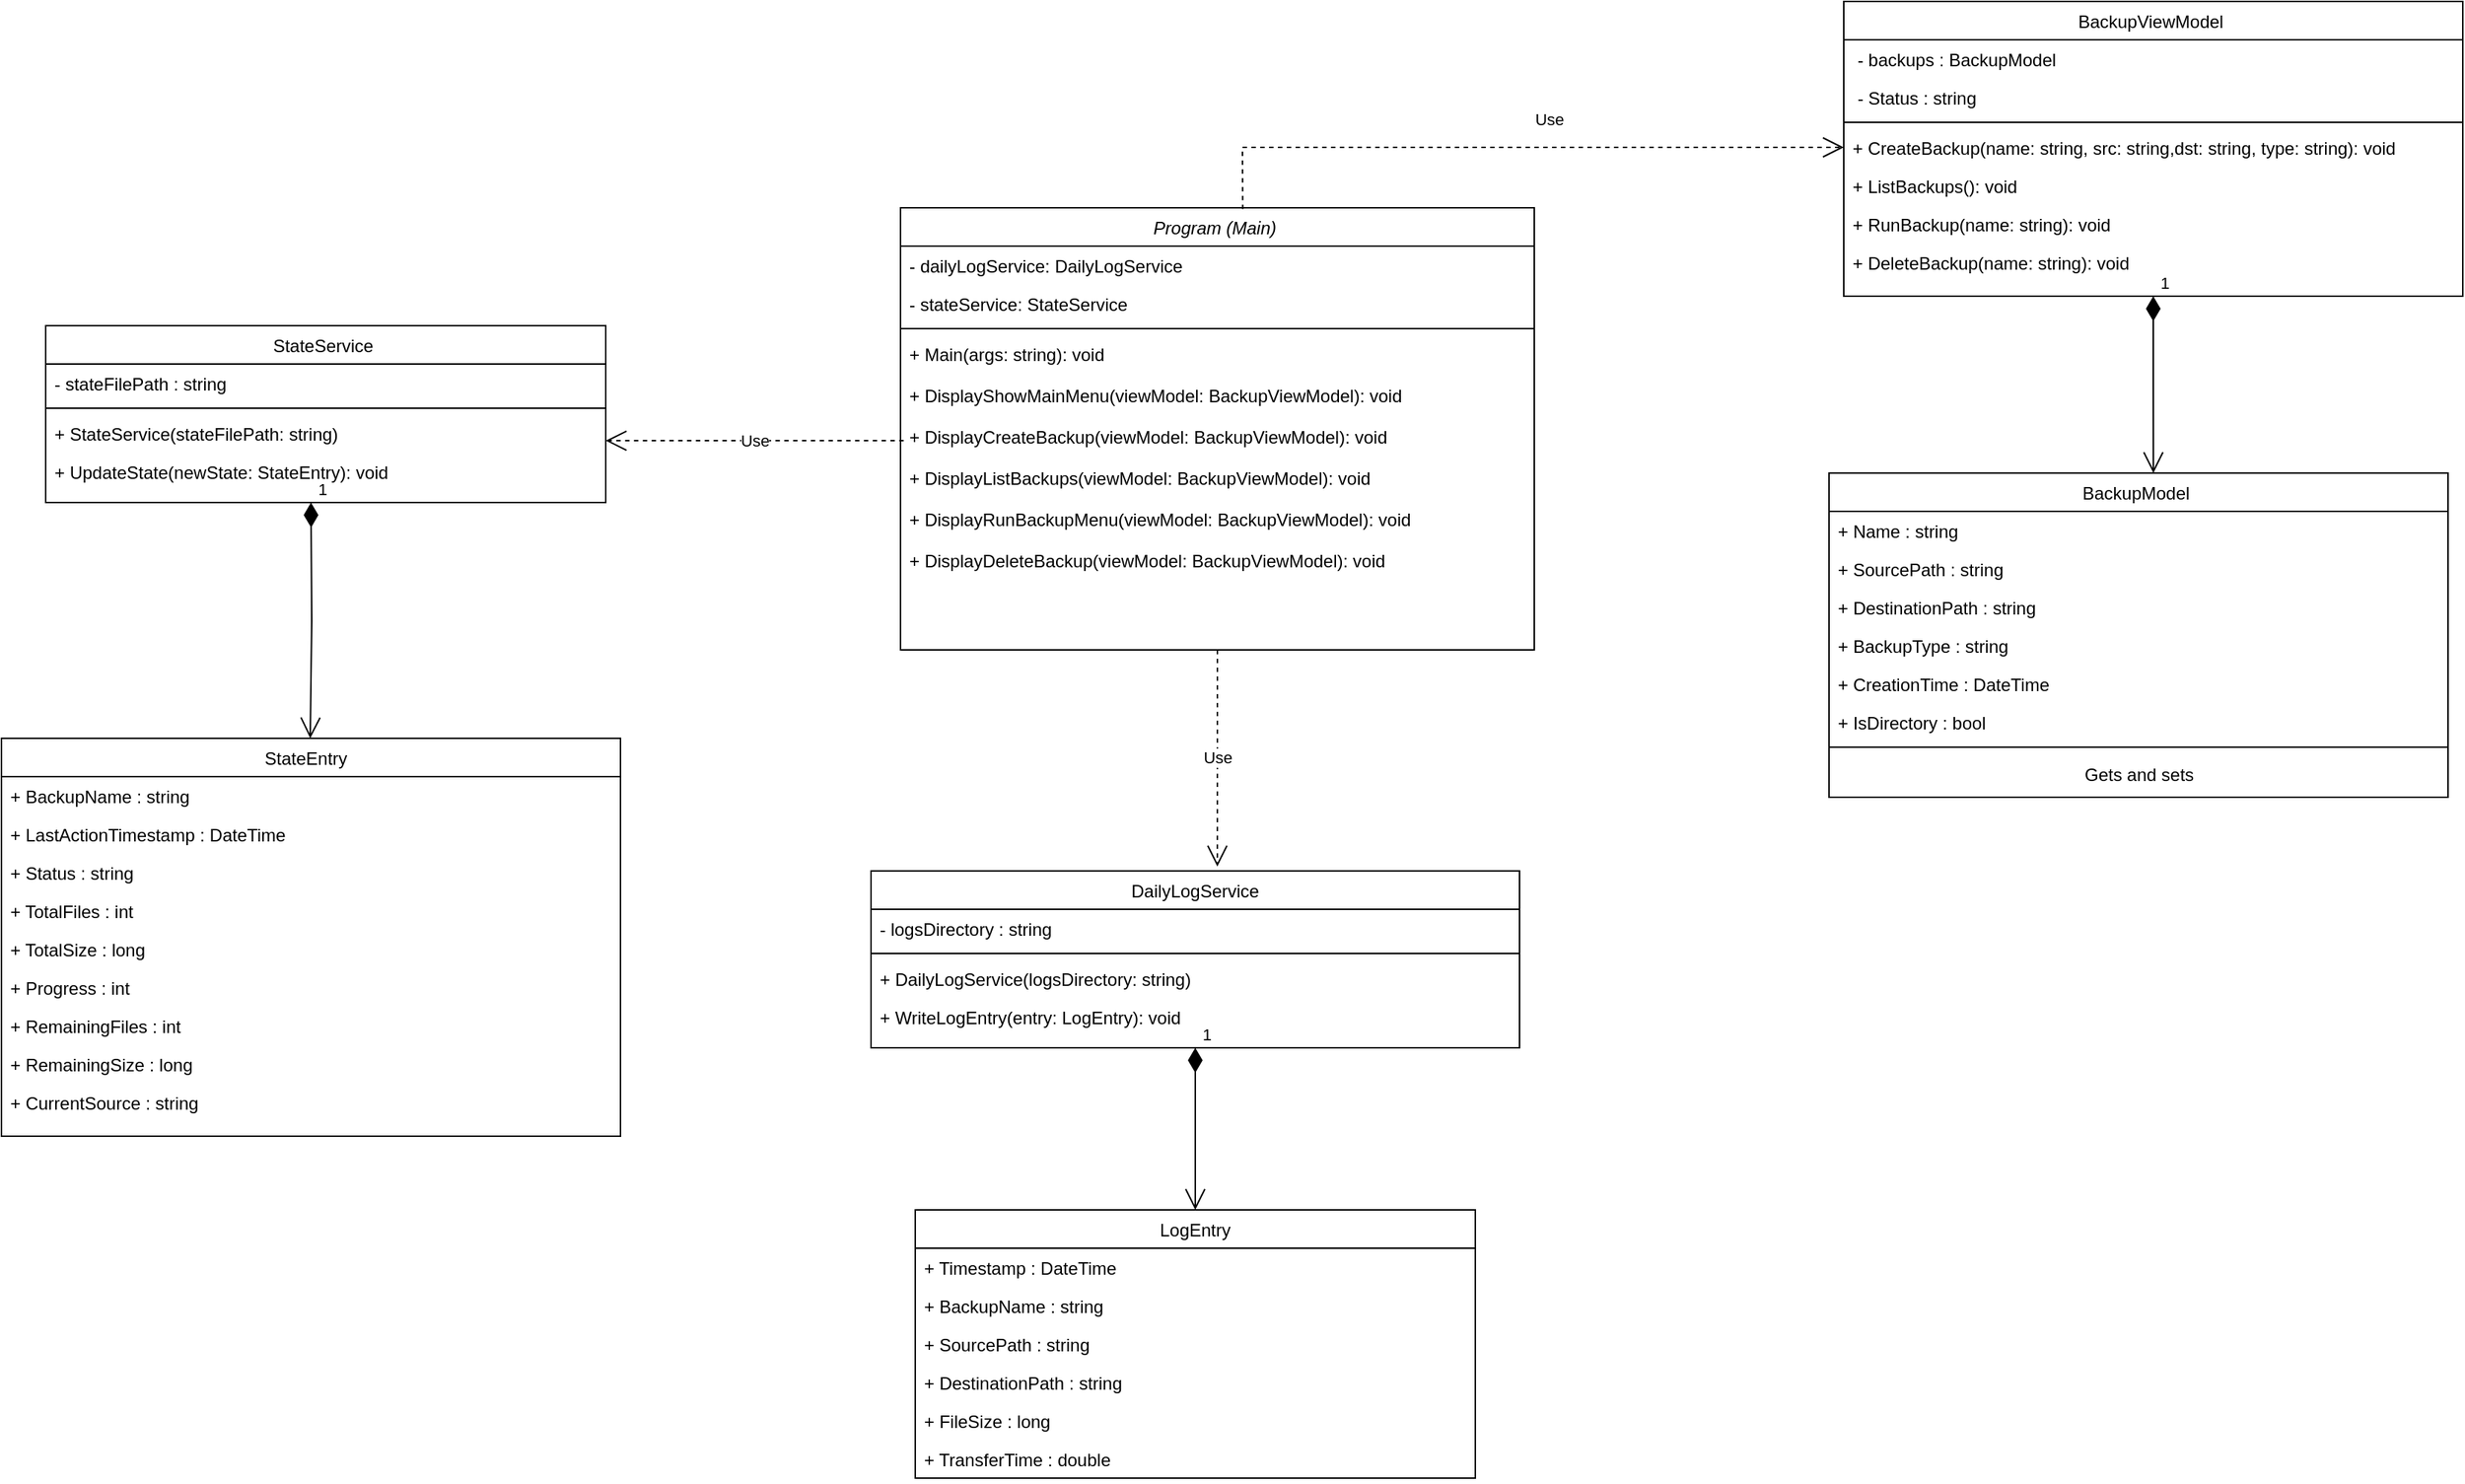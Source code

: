 <mxfile version="26.0.10">
  <diagram id="C5RBs43oDa-KdzZeNtuy" name="Page-1">
    <mxGraphModel dx="2022" dy="622" grid="1" gridSize="10" guides="1" tooltips="1" connect="1" arrows="1" fold="1" page="1" pageScale="1" pageWidth="827" pageHeight="1169" math="0" shadow="0">
      <root>
        <mxCell id="WIyWlLk6GJQsqaUBKTNV-0" />
        <mxCell id="WIyWlLk6GJQsqaUBKTNV-1" parent="WIyWlLk6GJQsqaUBKTNV-0" />
        <mxCell id="zkfFHV4jXpPFQw0GAbJ--0" value="Program (Main) " style="swimlane;fontStyle=2;align=center;verticalAlign=top;childLayout=stackLayout;horizontal=1;startSize=26;horizontalStack=0;resizeParent=1;resizeLast=0;collapsible=1;marginBottom=0;rounded=0;shadow=0;strokeWidth=1;" parent="WIyWlLk6GJQsqaUBKTNV-1" vertex="1">
          <mxGeometry x="-40" y="170" width="430" height="300" as="geometry">
            <mxRectangle x="230" y="140" width="160" height="26" as="alternateBounds" />
          </mxGeometry>
        </mxCell>
        <mxCell id="zkfFHV4jXpPFQw0GAbJ--1" value="- dailyLogService: DailyLogService " style="text;align=left;verticalAlign=top;spacingLeft=4;spacingRight=4;overflow=hidden;rotatable=0;points=[[0,0.5],[1,0.5]];portConstraint=eastwest;" parent="zkfFHV4jXpPFQw0GAbJ--0" vertex="1">
          <mxGeometry y="26" width="430" height="26" as="geometry" />
        </mxCell>
        <mxCell id="zkfFHV4jXpPFQw0GAbJ--2" value="- stateService: StateService " style="text;align=left;verticalAlign=top;spacingLeft=4;spacingRight=4;overflow=hidden;rotatable=0;points=[[0,0.5],[1,0.5]];portConstraint=eastwest;rounded=0;shadow=0;html=0;" parent="zkfFHV4jXpPFQw0GAbJ--0" vertex="1">
          <mxGeometry y="52" width="430" height="26" as="geometry" />
        </mxCell>
        <mxCell id="zkfFHV4jXpPFQw0GAbJ--4" value="" style="line;html=1;strokeWidth=1;align=left;verticalAlign=middle;spacingTop=-1;spacingLeft=3;spacingRight=3;rotatable=0;labelPosition=right;points=[];portConstraint=eastwest;" parent="zkfFHV4jXpPFQw0GAbJ--0" vertex="1">
          <mxGeometry y="78" width="430" height="8" as="geometry" />
        </mxCell>
        <mxCell id="zkfFHV4jXpPFQw0GAbJ--5" value="+ Main(args: string): void&#xa;&#xa;+ DisplayShowMainMenu(viewModel: BackupViewModel): void&#xa;  &#xa;+ DisplayCreateBackup(viewModel: BackupViewModel): void&#xa;&#xa;+ DisplayListBackups(viewModel: BackupViewModel): void&#xa; &#xa;+ DisplayRunBackupMenu(viewModel: BackupViewModel): void &#xa;  &#xa;+ DisplayDeleteBackup(viewModel: BackupViewModel): void   " style="text;align=left;verticalAlign=top;spacingLeft=4;spacingRight=4;overflow=hidden;rotatable=0;points=[[0,0.5],[1,0.5]];portConstraint=eastwest;" parent="zkfFHV4jXpPFQw0GAbJ--0" vertex="1">
          <mxGeometry y="86" width="430" height="174" as="geometry" />
        </mxCell>
        <mxCell id="zkfFHV4jXpPFQw0GAbJ--6" value=" LogEntry " style="swimlane;fontStyle=0;align=center;verticalAlign=top;childLayout=stackLayout;horizontal=1;startSize=26;horizontalStack=0;resizeParent=1;resizeLast=0;collapsible=1;marginBottom=0;rounded=0;shadow=0;strokeWidth=1;" parent="WIyWlLk6GJQsqaUBKTNV-1" vertex="1">
          <mxGeometry x="-30" y="850" width="380" height="182" as="geometry">
            <mxRectangle x="130" y="380" width="160" height="26" as="alternateBounds" />
          </mxGeometry>
        </mxCell>
        <mxCell id="zkfFHV4jXpPFQw0GAbJ--7" value="+ Timestamp : DateTime " style="text;align=left;verticalAlign=top;spacingLeft=4;spacingRight=4;overflow=hidden;rotatable=0;points=[[0,0.5],[1,0.5]];portConstraint=eastwest;" parent="zkfFHV4jXpPFQw0GAbJ--6" vertex="1">
          <mxGeometry y="26" width="380" height="26" as="geometry" />
        </mxCell>
        <mxCell id="zkfFHV4jXpPFQw0GAbJ--8" value="+ BackupName : string  " style="text;align=left;verticalAlign=top;spacingLeft=4;spacingRight=4;overflow=hidden;rotatable=0;points=[[0,0.5],[1,0.5]];portConstraint=eastwest;rounded=0;shadow=0;html=0;" parent="zkfFHV4jXpPFQw0GAbJ--6" vertex="1">
          <mxGeometry y="52" width="380" height="26" as="geometry" />
        </mxCell>
        <mxCell id="zkfFHV4jXpPFQw0GAbJ--10" value="+ SourcePath : string " style="text;align=left;verticalAlign=top;spacingLeft=4;spacingRight=4;overflow=hidden;rotatable=0;points=[[0,0.5],[1,0.5]];portConstraint=eastwest;fontStyle=0" parent="zkfFHV4jXpPFQw0GAbJ--6" vertex="1">
          <mxGeometry y="78" width="380" height="26" as="geometry" />
        </mxCell>
        <mxCell id="zkfFHV4jXpPFQw0GAbJ--11" value="+ DestinationPath : string&#xa; " style="text;align=left;verticalAlign=top;spacingLeft=4;spacingRight=4;overflow=hidden;rotatable=0;points=[[0,0.5],[1,0.5]];portConstraint=eastwest;" parent="zkfFHV4jXpPFQw0GAbJ--6" vertex="1">
          <mxGeometry y="104" width="380" height="26" as="geometry" />
        </mxCell>
        <mxCell id="5CtfJze4UbAXzvXw3zvr-12" value="+ FileSize : long" style="text;align=left;verticalAlign=top;spacingLeft=4;spacingRight=4;overflow=hidden;rotatable=0;points=[[0,0.5],[1,0.5]];portConstraint=eastwest;" vertex="1" parent="zkfFHV4jXpPFQw0GAbJ--6">
          <mxGeometry y="130" width="380" height="26" as="geometry" />
        </mxCell>
        <mxCell id="5CtfJze4UbAXzvXw3zvr-13" value="+ TransferTime : double" style="text;align=left;verticalAlign=top;spacingLeft=4;spacingRight=4;overflow=hidden;rotatable=0;points=[[0,0.5],[1,0.5]];portConstraint=eastwest;" vertex="1" parent="zkfFHV4jXpPFQw0GAbJ--6">
          <mxGeometry y="156" width="380" height="26" as="geometry" />
        </mxCell>
        <mxCell id="zkfFHV4jXpPFQw0GAbJ--13" value="DailyLogService" style="swimlane;fontStyle=0;align=center;verticalAlign=top;childLayout=stackLayout;horizontal=1;startSize=26;horizontalStack=0;resizeParent=1;resizeLast=0;collapsible=1;marginBottom=0;rounded=0;shadow=0;strokeWidth=1;" parent="WIyWlLk6GJQsqaUBKTNV-1" vertex="1">
          <mxGeometry x="-60" y="620" width="440" height="120" as="geometry">
            <mxRectangle x="340" y="380" width="170" height="26" as="alternateBounds" />
          </mxGeometry>
        </mxCell>
        <mxCell id="zkfFHV4jXpPFQw0GAbJ--14" value="- logsDirectory : string " style="text;align=left;verticalAlign=top;spacingLeft=4;spacingRight=4;overflow=hidden;rotatable=0;points=[[0,0.5],[1,0.5]];portConstraint=eastwest;" parent="zkfFHV4jXpPFQw0GAbJ--13" vertex="1">
          <mxGeometry y="26" width="440" height="26" as="geometry" />
        </mxCell>
        <mxCell id="zkfFHV4jXpPFQw0GAbJ--15" value="" style="line;html=1;strokeWidth=1;align=left;verticalAlign=middle;spacingTop=-1;spacingLeft=3;spacingRight=3;rotatable=0;labelPosition=right;points=[];portConstraint=eastwest;" parent="zkfFHV4jXpPFQw0GAbJ--13" vertex="1">
          <mxGeometry y="52" width="440" height="8" as="geometry" />
        </mxCell>
        <mxCell id="5CtfJze4UbAXzvXw3zvr-10" value="+ DailyLogService(logsDirectory: string)  " style="text;align=left;verticalAlign=top;spacingLeft=4;spacingRight=4;overflow=hidden;rotatable=0;points=[[0,0.5],[1,0.5]];portConstraint=eastwest;" vertex="1" parent="zkfFHV4jXpPFQw0GAbJ--13">
          <mxGeometry y="60" width="440" height="26" as="geometry" />
        </mxCell>
        <mxCell id="5CtfJze4UbAXzvXw3zvr-11" value="+ WriteLogEntry(entry: LogEntry): void  " style="text;align=left;verticalAlign=top;spacingLeft=4;spacingRight=4;overflow=hidden;rotatable=0;points=[[0,0.5],[1,0.5]];portConstraint=eastwest;" vertex="1" parent="zkfFHV4jXpPFQw0GAbJ--13">
          <mxGeometry y="86" width="440" height="26" as="geometry" />
        </mxCell>
        <mxCell id="zkfFHV4jXpPFQw0GAbJ--17" value="BackupViewModel " style="swimlane;fontStyle=0;align=center;verticalAlign=top;childLayout=stackLayout;horizontal=1;startSize=26;horizontalStack=0;resizeParent=1;resizeLast=0;collapsible=1;marginBottom=0;rounded=0;shadow=0;strokeWidth=1;" parent="WIyWlLk6GJQsqaUBKTNV-1" vertex="1">
          <mxGeometry x="600" y="30" width="420" height="200" as="geometry">
            <mxRectangle x="550" y="140" width="160" height="26" as="alternateBounds" />
          </mxGeometry>
        </mxCell>
        <mxCell id="zkfFHV4jXpPFQw0GAbJ--18" value=" - backups : BackupModel " style="text;align=left;verticalAlign=top;spacingLeft=4;spacingRight=4;overflow=hidden;rotatable=0;points=[[0,0.5],[1,0.5]];portConstraint=eastwest;" parent="zkfFHV4jXpPFQw0GAbJ--17" vertex="1">
          <mxGeometry y="26" width="420" height="26" as="geometry" />
        </mxCell>
        <mxCell id="zkfFHV4jXpPFQw0GAbJ--19" value=" - Status : string " style="text;align=left;verticalAlign=top;spacingLeft=4;spacingRight=4;overflow=hidden;rotatable=0;points=[[0,0.5],[1,0.5]];portConstraint=eastwest;rounded=0;shadow=0;html=0;" parent="zkfFHV4jXpPFQw0GAbJ--17" vertex="1">
          <mxGeometry y="52" width="420" height="26" as="geometry" />
        </mxCell>
        <mxCell id="zkfFHV4jXpPFQw0GAbJ--23" value="" style="line;html=1;strokeWidth=1;align=left;verticalAlign=middle;spacingTop=-1;spacingLeft=3;spacingRight=3;rotatable=0;labelPosition=right;points=[];portConstraint=eastwest;" parent="zkfFHV4jXpPFQw0GAbJ--17" vertex="1">
          <mxGeometry y="78" width="420" height="8" as="geometry" />
        </mxCell>
        <mxCell id="zkfFHV4jXpPFQw0GAbJ--20" value="+ CreateBackup(name: string, src: string,dst: string, type: string): void " style="text;align=left;verticalAlign=top;spacingLeft=4;spacingRight=4;overflow=hidden;rotatable=0;points=[[0,0.5],[1,0.5]];portConstraint=eastwest;rounded=0;shadow=0;html=0;" parent="zkfFHV4jXpPFQw0GAbJ--17" vertex="1">
          <mxGeometry y="86" width="420" height="26" as="geometry" />
        </mxCell>
        <mxCell id="zkfFHV4jXpPFQw0GAbJ--21" value="+ ListBackups(): void" style="text;align=left;verticalAlign=top;spacingLeft=4;spacingRight=4;overflow=hidden;rotatable=0;points=[[0,0.5],[1,0.5]];portConstraint=eastwest;rounded=0;shadow=0;html=0;" parent="zkfFHV4jXpPFQw0GAbJ--17" vertex="1">
          <mxGeometry y="112" width="420" height="26" as="geometry" />
        </mxCell>
        <mxCell id="zkfFHV4jXpPFQw0GAbJ--22" value="+ RunBackup(name: string): void  " style="text;align=left;verticalAlign=top;spacingLeft=4;spacingRight=4;overflow=hidden;rotatable=0;points=[[0,0.5],[1,0.5]];portConstraint=eastwest;rounded=0;shadow=0;html=0;" parent="zkfFHV4jXpPFQw0GAbJ--17" vertex="1">
          <mxGeometry y="138" width="420" height="26" as="geometry" />
        </mxCell>
        <mxCell id="zkfFHV4jXpPFQw0GAbJ--24" value="+ DeleteBackup(name: string): void " style="text;align=left;verticalAlign=top;spacingLeft=4;spacingRight=4;overflow=hidden;rotatable=0;points=[[0,0.5],[1,0.5]];portConstraint=eastwest;" parent="zkfFHV4jXpPFQw0GAbJ--17" vertex="1">
          <mxGeometry y="164" width="420" height="26" as="geometry" />
        </mxCell>
        <mxCell id="5CtfJze4UbAXzvXw3zvr-0" value="BackupModel " style="swimlane;fontStyle=0;align=center;verticalAlign=top;childLayout=stackLayout;horizontal=1;startSize=26;horizontalStack=0;resizeParent=1;resizeLast=0;collapsible=1;marginBottom=0;rounded=0;shadow=0;strokeWidth=1;" vertex="1" parent="WIyWlLk6GJQsqaUBKTNV-1">
          <mxGeometry x="590" y="350" width="420" height="220" as="geometry">
            <mxRectangle x="550" y="140" width="160" height="26" as="alternateBounds" />
          </mxGeometry>
        </mxCell>
        <mxCell id="5CtfJze4UbAXzvXw3zvr-1" value="+ Name : string" style="text;align=left;verticalAlign=top;spacingLeft=4;spacingRight=4;overflow=hidden;rotatable=0;points=[[0,0.5],[1,0.5]];portConstraint=eastwest;" vertex="1" parent="5CtfJze4UbAXzvXw3zvr-0">
          <mxGeometry y="26" width="420" height="26" as="geometry" />
        </mxCell>
        <mxCell id="5CtfJze4UbAXzvXw3zvr-2" value="+ SourcePath : string&#xa; " style="text;align=left;verticalAlign=top;spacingLeft=4;spacingRight=4;overflow=hidden;rotatable=0;points=[[0,0.5],[1,0.5]];portConstraint=eastwest;rounded=0;shadow=0;html=0;" vertex="1" parent="5CtfJze4UbAXzvXw3zvr-0">
          <mxGeometry y="52" width="420" height="26" as="geometry" />
        </mxCell>
        <mxCell id="5CtfJze4UbAXzvXw3zvr-4" value="+ DestinationPath : string " style="text;align=left;verticalAlign=top;spacingLeft=4;spacingRight=4;overflow=hidden;rotatable=0;points=[[0,0.5],[1,0.5]];portConstraint=eastwest;rounded=0;shadow=0;html=0;" vertex="1" parent="5CtfJze4UbAXzvXw3zvr-0">
          <mxGeometry y="78" width="420" height="26" as="geometry" />
        </mxCell>
        <mxCell id="5CtfJze4UbAXzvXw3zvr-5" value="+ BackupType : string " style="text;align=left;verticalAlign=top;spacingLeft=4;spacingRight=4;overflow=hidden;rotatable=0;points=[[0,0.5],[1,0.5]];portConstraint=eastwest;rounded=0;shadow=0;html=0;" vertex="1" parent="5CtfJze4UbAXzvXw3zvr-0">
          <mxGeometry y="104" width="420" height="26" as="geometry" />
        </mxCell>
        <mxCell id="5CtfJze4UbAXzvXw3zvr-6" value="+ CreationTime : DateTime  " style="text;align=left;verticalAlign=top;spacingLeft=4;spacingRight=4;overflow=hidden;rotatable=0;points=[[0,0.5],[1,0.5]];portConstraint=eastwest;rounded=0;shadow=0;html=0;" vertex="1" parent="5CtfJze4UbAXzvXw3zvr-0">
          <mxGeometry y="130" width="420" height="26" as="geometry" />
        </mxCell>
        <mxCell id="5CtfJze4UbAXzvXw3zvr-7" value="+ IsDirectory : bool  " style="text;align=left;verticalAlign=top;spacingLeft=4;spacingRight=4;overflow=hidden;rotatable=0;points=[[0,0.5],[1,0.5]];portConstraint=eastwest;" vertex="1" parent="5CtfJze4UbAXzvXw3zvr-0">
          <mxGeometry y="156" width="420" height="26" as="geometry" />
        </mxCell>
        <mxCell id="5CtfJze4UbAXzvXw3zvr-3" value="" style="line;html=1;strokeWidth=1;align=left;verticalAlign=middle;spacingTop=-1;spacingLeft=3;spacingRight=3;rotatable=0;labelPosition=right;points=[];portConstraint=eastwest;" vertex="1" parent="5CtfJze4UbAXzvXw3zvr-0">
          <mxGeometry y="182" width="420" height="8" as="geometry" />
        </mxCell>
        <mxCell id="5CtfJze4UbAXzvXw3zvr-9" value="Gets and sets" style="text;html=1;align=center;verticalAlign=middle;resizable=0;points=[];autosize=1;strokeColor=none;fillColor=none;" vertex="1" parent="5CtfJze4UbAXzvXw3zvr-0">
          <mxGeometry y="190" width="420" height="30" as="geometry" />
        </mxCell>
        <mxCell id="5CtfJze4UbAXzvXw3zvr-14" value="StateService " style="swimlane;fontStyle=0;align=center;verticalAlign=top;childLayout=stackLayout;horizontal=1;startSize=26;horizontalStack=0;resizeParent=1;resizeLast=0;collapsible=1;marginBottom=0;rounded=0;shadow=0;strokeWidth=1;" vertex="1" parent="WIyWlLk6GJQsqaUBKTNV-1">
          <mxGeometry x="-620" y="250" width="380" height="120" as="geometry">
            <mxRectangle x="130" y="380" width="160" height="26" as="alternateBounds" />
          </mxGeometry>
        </mxCell>
        <mxCell id="5CtfJze4UbAXzvXw3zvr-15" value="- stateFilePath : string" style="text;align=left;verticalAlign=top;spacingLeft=4;spacingRight=4;overflow=hidden;rotatable=0;points=[[0,0.5],[1,0.5]];portConstraint=eastwest;" vertex="1" parent="5CtfJze4UbAXzvXw3zvr-14">
          <mxGeometry y="26" width="380" height="26" as="geometry" />
        </mxCell>
        <mxCell id="5CtfJze4UbAXzvXw3zvr-21" value="" style="line;html=1;strokeWidth=1;align=left;verticalAlign=middle;spacingTop=-1;spacingLeft=3;spacingRight=3;rotatable=0;labelPosition=right;points=[];portConstraint=eastwest;" vertex="1" parent="5CtfJze4UbAXzvXw3zvr-14">
          <mxGeometry y="52" width="380" height="8" as="geometry" />
        </mxCell>
        <mxCell id="5CtfJze4UbAXzvXw3zvr-16" value="+ StateService(stateFilePath: string) " style="text;align=left;verticalAlign=top;spacingLeft=4;spacingRight=4;overflow=hidden;rotatable=0;points=[[0,0.5],[1,0.5]];portConstraint=eastwest;rounded=0;shadow=0;html=0;" vertex="1" parent="5CtfJze4UbAXzvXw3zvr-14">
          <mxGeometry y="60" width="380" height="26" as="geometry" />
        </mxCell>
        <mxCell id="5CtfJze4UbAXzvXw3zvr-17" value="+ UpdateState(newState: StateEntry): void " style="text;align=left;verticalAlign=top;spacingLeft=4;spacingRight=4;overflow=hidden;rotatable=0;points=[[0,0.5],[1,0.5]];portConstraint=eastwest;fontStyle=0" vertex="1" parent="5CtfJze4UbAXzvXw3zvr-14">
          <mxGeometry y="86" width="380" height="26" as="geometry" />
        </mxCell>
        <mxCell id="5CtfJze4UbAXzvXw3zvr-22" value="StateEntry  " style="swimlane;fontStyle=0;align=center;verticalAlign=top;childLayout=stackLayout;horizontal=1;startSize=26;horizontalStack=0;resizeParent=1;resizeLast=0;collapsible=1;marginBottom=0;rounded=0;shadow=0;strokeWidth=1;" vertex="1" parent="WIyWlLk6GJQsqaUBKTNV-1">
          <mxGeometry x="-650" y="530" width="420" height="270" as="geometry">
            <mxRectangle x="550" y="140" width="160" height="26" as="alternateBounds" />
          </mxGeometry>
        </mxCell>
        <mxCell id="5CtfJze4UbAXzvXw3zvr-23" value="+ BackupName : string" style="text;align=left;verticalAlign=top;spacingLeft=4;spacingRight=4;overflow=hidden;rotatable=0;points=[[0,0.5],[1,0.5]];portConstraint=eastwest;" vertex="1" parent="5CtfJze4UbAXzvXw3zvr-22">
          <mxGeometry y="26" width="420" height="26" as="geometry" />
        </mxCell>
        <mxCell id="5CtfJze4UbAXzvXw3zvr-24" value="+ LastActionTimestamp : DateTime   " style="text;align=left;verticalAlign=top;spacingLeft=4;spacingRight=4;overflow=hidden;rotatable=0;points=[[0,0.5],[1,0.5]];portConstraint=eastwest;rounded=0;shadow=0;html=0;" vertex="1" parent="5CtfJze4UbAXzvXw3zvr-22">
          <mxGeometry y="52" width="420" height="26" as="geometry" />
        </mxCell>
        <mxCell id="5CtfJze4UbAXzvXw3zvr-25" value="+ Status : string  " style="text;align=left;verticalAlign=top;spacingLeft=4;spacingRight=4;overflow=hidden;rotatable=0;points=[[0,0.5],[1,0.5]];portConstraint=eastwest;rounded=0;shadow=0;html=0;" vertex="1" parent="5CtfJze4UbAXzvXw3zvr-22">
          <mxGeometry y="78" width="420" height="26" as="geometry" />
        </mxCell>
        <mxCell id="5CtfJze4UbAXzvXw3zvr-26" value="+ TotalFiles : int " style="text;align=left;verticalAlign=top;spacingLeft=4;spacingRight=4;overflow=hidden;rotatable=0;points=[[0,0.5],[1,0.5]];portConstraint=eastwest;rounded=0;shadow=0;html=0;" vertex="1" parent="5CtfJze4UbAXzvXw3zvr-22">
          <mxGeometry y="104" width="420" height="26" as="geometry" />
        </mxCell>
        <mxCell id="5CtfJze4UbAXzvXw3zvr-27" value="+ TotalSize : long  " style="text;align=left;verticalAlign=top;spacingLeft=4;spacingRight=4;overflow=hidden;rotatable=0;points=[[0,0.5],[1,0.5]];portConstraint=eastwest;rounded=0;shadow=0;html=0;" vertex="1" parent="5CtfJze4UbAXzvXw3zvr-22">
          <mxGeometry y="130" width="420" height="26" as="geometry" />
        </mxCell>
        <mxCell id="5CtfJze4UbAXzvXw3zvr-28" value="+ Progress : int  " style="text;align=left;verticalAlign=top;spacingLeft=4;spacingRight=4;overflow=hidden;rotatable=0;points=[[0,0.5],[1,0.5]];portConstraint=eastwest;" vertex="1" parent="5CtfJze4UbAXzvXw3zvr-22">
          <mxGeometry y="156" width="420" height="26" as="geometry" />
        </mxCell>
        <mxCell id="5CtfJze4UbAXzvXw3zvr-31" value="+ RemainingFiles : int&#xa; " style="text;align=left;verticalAlign=top;spacingLeft=4;spacingRight=4;overflow=hidden;rotatable=0;points=[[0,0.5],[1,0.5]];portConstraint=eastwest;" vertex="1" parent="5CtfJze4UbAXzvXw3zvr-22">
          <mxGeometry y="182" width="420" height="26" as="geometry" />
        </mxCell>
        <mxCell id="5CtfJze4UbAXzvXw3zvr-40" value="+ RemainingSize : long&#xa; " style="text;align=left;verticalAlign=top;spacingLeft=4;spacingRight=4;overflow=hidden;rotatable=0;points=[[0,0.5],[1,0.5]];portConstraint=eastwest;" vertex="1" parent="5CtfJze4UbAXzvXw3zvr-22">
          <mxGeometry y="208" width="420" height="26" as="geometry" />
        </mxCell>
        <mxCell id="5CtfJze4UbAXzvXw3zvr-50" value="+ CurrentSource : string " style="text;align=left;verticalAlign=top;spacingLeft=4;spacingRight=4;overflow=hidden;rotatable=0;points=[[0,0.5],[1,0.5]];portConstraint=eastwest;" vertex="1" parent="5CtfJze4UbAXzvXw3zvr-22">
          <mxGeometry y="234" width="420" height="26" as="geometry" />
        </mxCell>
        <mxCell id="5CtfJze4UbAXzvXw3zvr-59" value="Use" style="endArrow=open;endSize=12;dashed=1;html=1;rounded=0;entryX=0;entryY=0.5;entryDx=0;entryDy=0;exitX=0.54;exitY=0.003;exitDx=0;exitDy=0;exitPerimeter=0;" edge="1" parent="WIyWlLk6GJQsqaUBKTNV-1" source="zkfFHV4jXpPFQw0GAbJ--0" target="zkfFHV4jXpPFQw0GAbJ--20">
          <mxGeometry x="0.111" y="19" width="160" relative="1" as="geometry">
            <mxPoint x="200" y="130" as="sourcePoint" />
            <mxPoint x="590" y="129" as="targetPoint" />
            <Array as="points">
              <mxPoint x="192" y="129" />
            </Array>
            <mxPoint as="offset" />
          </mxGeometry>
        </mxCell>
        <mxCell id="5CtfJze4UbAXzvXw3zvr-60" value="Use" style="endArrow=open;endSize=12;dashed=1;html=1;rounded=0;exitX=0.5;exitY=1;exitDx=0;exitDy=0;entryX=0.534;entryY=-0.025;entryDx=0;entryDy=0;entryPerimeter=0;" edge="1" parent="WIyWlLk6GJQsqaUBKTNV-1" source="zkfFHV4jXpPFQw0GAbJ--0" target="zkfFHV4jXpPFQw0GAbJ--13">
          <mxGeometry width="160" relative="1" as="geometry">
            <mxPoint x="270" y="400" as="sourcePoint" />
            <mxPoint x="430" y="400" as="targetPoint" />
          </mxGeometry>
        </mxCell>
        <mxCell id="5CtfJze4UbAXzvXw3zvr-61" value="Use" style="endArrow=open;endSize=12;dashed=1;html=1;rounded=0;exitX=0.005;exitY=0.414;exitDx=0;exitDy=0;exitPerimeter=0;entryX=1;entryY=0.694;entryDx=0;entryDy=0;entryPerimeter=0;" edge="1" parent="WIyWlLk6GJQsqaUBKTNV-1" source="zkfFHV4jXpPFQw0GAbJ--5" target="5CtfJze4UbAXzvXw3zvr-16">
          <mxGeometry width="160" relative="1" as="geometry">
            <mxPoint x="-120" y="490" as="sourcePoint" />
            <mxPoint x="40" y="490" as="targetPoint" />
          </mxGeometry>
        </mxCell>
        <mxCell id="5CtfJze4UbAXzvXw3zvr-62" value="1" style="endArrow=open;html=1;endSize=12;startArrow=diamondThin;startSize=14;startFill=1;edgeStyle=orthogonalEdgeStyle;align=left;verticalAlign=bottom;rounded=0;exitX=0.5;exitY=1;exitDx=0;exitDy=0;entryX=0.524;entryY=0;entryDx=0;entryDy=0;entryPerimeter=0;" edge="1" parent="WIyWlLk6GJQsqaUBKTNV-1" source="zkfFHV4jXpPFQw0GAbJ--17" target="5CtfJze4UbAXzvXw3zvr-0">
          <mxGeometry x="-1" y="3" relative="1" as="geometry">
            <mxPoint x="910" y="310" as="sourcePoint" />
            <mxPoint x="810" y="310" as="targetPoint" />
            <Array as="points" />
          </mxGeometry>
        </mxCell>
        <mxCell id="5CtfJze4UbAXzvXw3zvr-63" value="1" style="endArrow=open;html=1;endSize=12;startArrow=diamondThin;startSize=14;startFill=1;edgeStyle=orthogonalEdgeStyle;align=left;verticalAlign=bottom;rounded=0;exitX=0.5;exitY=1;exitDx=0;exitDy=0;entryX=0.5;entryY=0;entryDx=0;entryDy=0;" edge="1" parent="WIyWlLk6GJQsqaUBKTNV-1" source="zkfFHV4jXpPFQw0GAbJ--13" target="zkfFHV4jXpPFQw0GAbJ--6">
          <mxGeometry x="-1" y="3" relative="1" as="geometry">
            <mxPoint x="160" y="800" as="sourcePoint" />
            <mxPoint x="160" y="920" as="targetPoint" />
            <Array as="points" />
          </mxGeometry>
        </mxCell>
        <mxCell id="5CtfJze4UbAXzvXw3zvr-64" value="1" style="endArrow=open;html=1;endSize=12;startArrow=diamondThin;startSize=14;startFill=1;edgeStyle=orthogonalEdgeStyle;align=left;verticalAlign=bottom;rounded=0;entryX=0.524;entryY=0;entryDx=0;entryDy=0;entryPerimeter=0;" edge="1" parent="WIyWlLk6GJQsqaUBKTNV-1">
          <mxGeometry x="-1" y="3" relative="1" as="geometry">
            <mxPoint x="-440" y="370" as="sourcePoint" />
            <mxPoint x="-440.5" y="530" as="targetPoint" />
            <Array as="points" />
          </mxGeometry>
        </mxCell>
      </root>
    </mxGraphModel>
  </diagram>
</mxfile>

